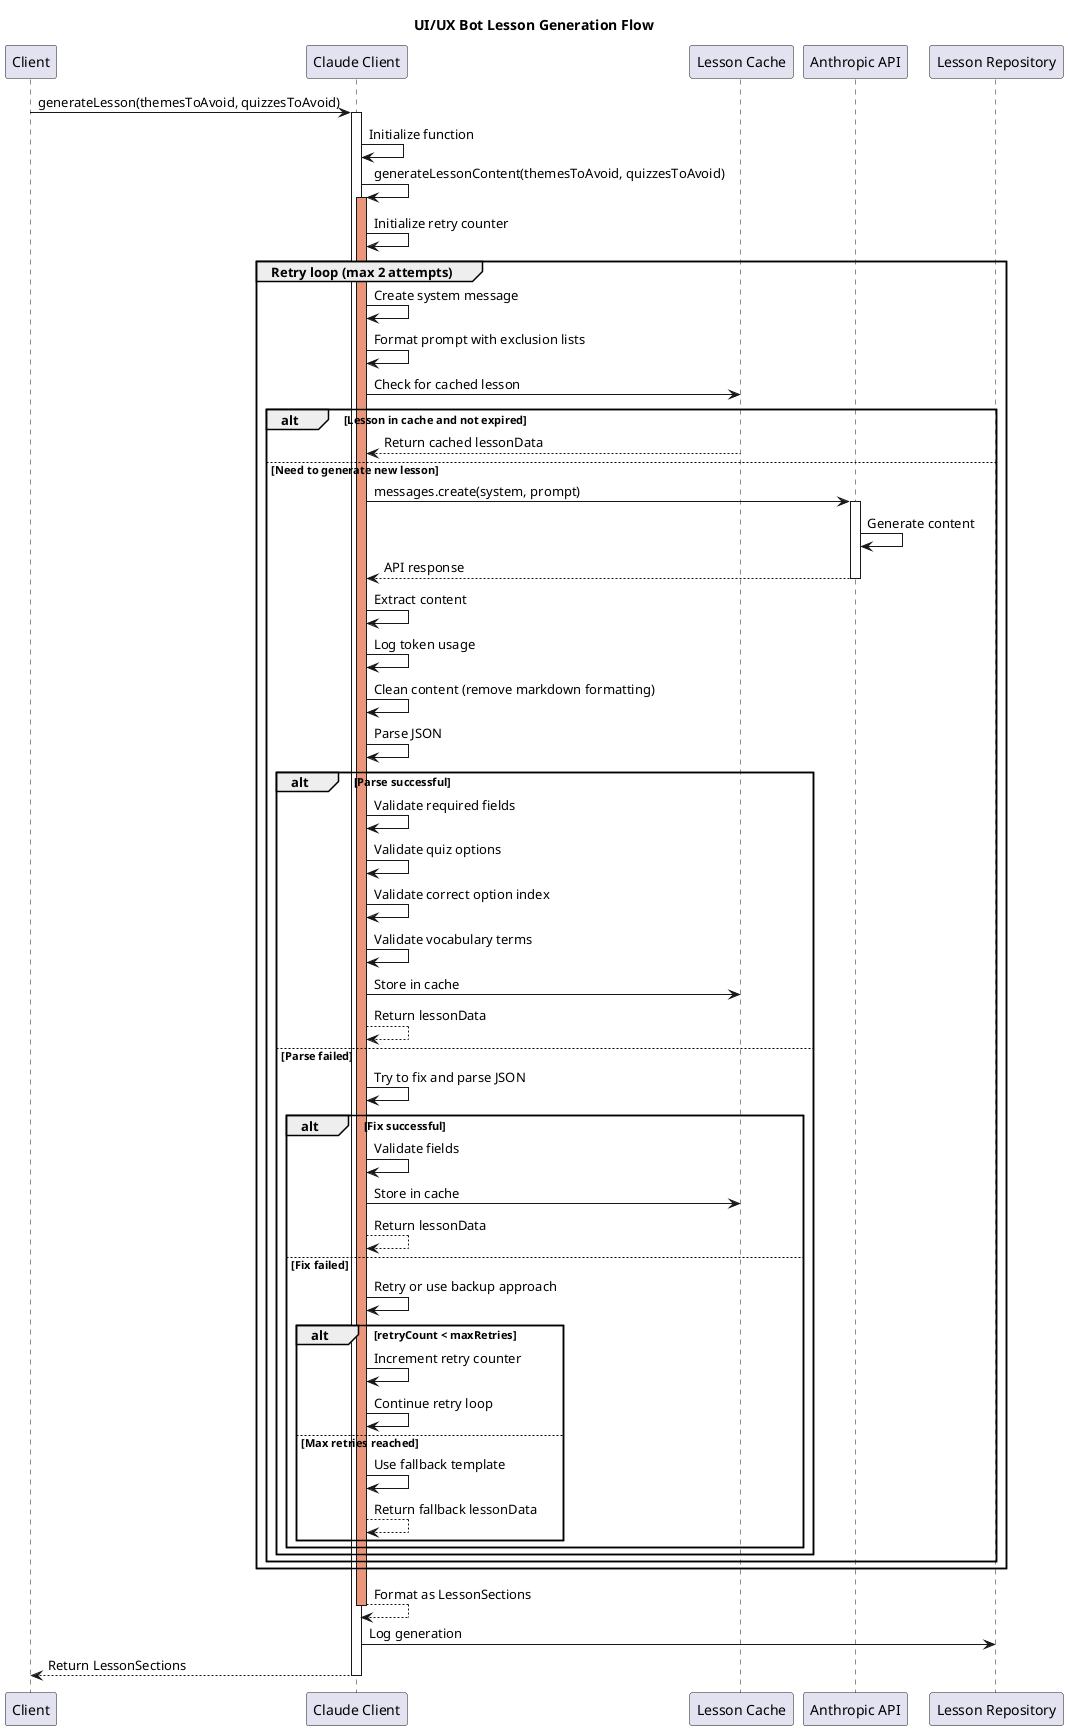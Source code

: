 @startuml Lesson Generation Flow

title UI/UX Bot Lesson Generation Flow

participant "Client" as Client
participant "Claude Client" as ClaudeClient
participant "Lesson Cache" as Cache
participant "Anthropic API" as Anthropic
participant "Lesson Repository" as LessonRepo

Client -> ClaudeClient: generateLesson(themesToAvoid, quizzesToAvoid)
activate ClaudeClient

ClaudeClient -> ClaudeClient: Initialize function

ClaudeClient -> ClaudeClient: generateLessonContent(themesToAvoid, quizzesToAvoid)
activate ClaudeClient #DarkSalmon

' Retry loop
ClaudeClient -> ClaudeClient: Initialize retry counter

group Retry loop (max 2 attempts)
    ' Create prompt
    ClaudeClient -> ClaudeClient: Create system message
    ClaudeClient -> ClaudeClient: Format prompt with exclusion lists
    
    ' Check cache first
    ClaudeClient -> Cache: Check for cached lesson
    
    alt Lesson in cache and not expired
        Cache --> ClaudeClient: Return cached lessonData
    else Need to generate new lesson
        ClaudeClient -> Anthropic: messages.create(system, prompt)
        activate Anthropic
        Anthropic -> Anthropic: Generate content
        Anthropic --> ClaudeClient: API response
        deactivate Anthropic
        
        ClaudeClient -> ClaudeClient: Extract content
        ClaudeClient -> ClaudeClient: Log token usage
        
        ClaudeClient -> ClaudeClient: Clean content (remove markdown formatting)
        
        ClaudeClient -> ClaudeClient: Parse JSON
        
        alt Parse successful
            ClaudeClient -> ClaudeClient: Validate required fields
            ClaudeClient -> ClaudeClient: Validate quiz options
            ClaudeClient -> ClaudeClient: Validate correct option index
            ClaudeClient -> ClaudeClient: Validate vocabulary terms
            
            ClaudeClient -> Cache: Store in cache
            
            ClaudeClient --> ClaudeClient: Return lessonData
        else Parse failed
            ClaudeClient -> ClaudeClient: Try to fix and parse JSON
            
            alt Fix successful
                ClaudeClient -> ClaudeClient: Validate fields
                ClaudeClient -> Cache: Store in cache
                ClaudeClient --> ClaudeClient: Return lessonData
            else Fix failed
                ClaudeClient -> ClaudeClient: Retry or use backup approach
                
                alt retryCount < maxRetries
                    ClaudeClient -> ClaudeClient: Increment retry counter
                    ClaudeClient -> ClaudeClient: Continue retry loop
                else Max retries reached
                    ClaudeClient -> ClaudeClient: Use fallback template
                    ClaudeClient --> ClaudeClient: Return fallback lessonData
                end
            end
        end
    end
end

ClaudeClient --> ClaudeClient: Format as LessonSections
deactivate ClaudeClient #DarkSalmon

ClaudeClient -> LessonRepo: Log generation
ClaudeClient --> Client: Return LessonSections

deactivate ClaudeClient

@enduml 